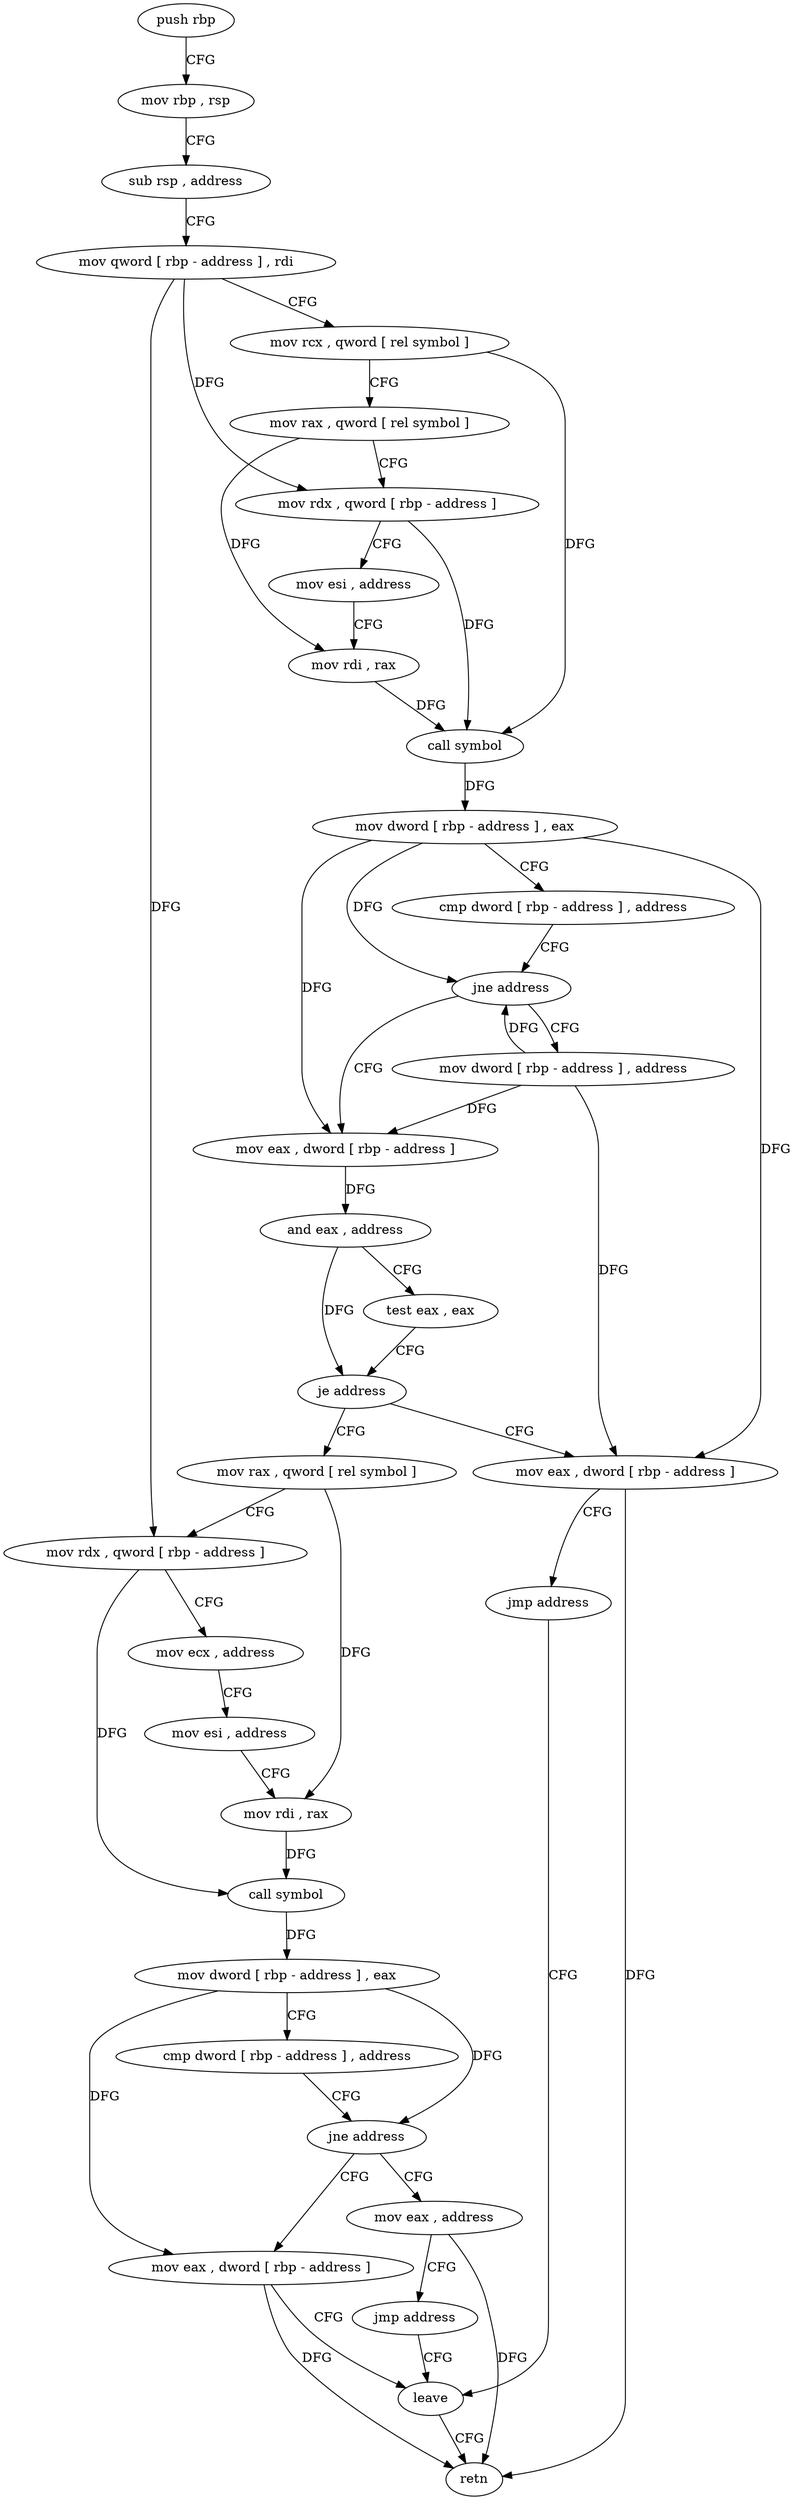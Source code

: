 digraph "func" {
"4205549" [label = "push rbp" ]
"4205550" [label = "mov rbp , rsp" ]
"4205553" [label = "sub rsp , address" ]
"4205557" [label = "mov qword [ rbp - address ] , rdi" ]
"4205561" [label = "mov rcx , qword [ rel symbol ]" ]
"4205568" [label = "mov rax , qword [ rel symbol ]" ]
"4205575" [label = "mov rdx , qword [ rbp - address ]" ]
"4205579" [label = "mov esi , address" ]
"4205584" [label = "mov rdi , rax" ]
"4205587" [label = "call symbol" ]
"4205592" [label = "mov dword [ rbp - address ] , eax" ]
"4205595" [label = "cmp dword [ rbp - address ] , address" ]
"4205599" [label = "jne address" ]
"4205608" [label = "mov eax , dword [ rbp - address ]" ]
"4205601" [label = "mov dword [ rbp - address ] , address" ]
"4205611" [label = "and eax , address" ]
"4205614" [label = "test eax , eax" ]
"4205616" [label = "je address" ]
"4205623" [label = "mov rax , qword [ rel symbol ]" ]
"4205618" [label = "mov eax , dword [ rbp - address ]" ]
"4205630" [label = "mov rdx , qword [ rbp - address ]" ]
"4205634" [label = "mov ecx , address" ]
"4205639" [label = "mov esi , address" ]
"4205644" [label = "mov rdi , rax" ]
"4205647" [label = "call symbol" ]
"4205652" [label = "mov dword [ rbp - address ] , eax" ]
"4205655" [label = "cmp dword [ rbp - address ] , address" ]
"4205659" [label = "jne address" ]
"4205668" [label = "mov eax , dword [ rbp - address ]" ]
"4205661" [label = "mov eax , address" ]
"4205621" [label = "jmp address" ]
"4205671" [label = "leave" ]
"4205666" [label = "jmp address" ]
"4205672" [label = "retn" ]
"4205549" -> "4205550" [ label = "CFG" ]
"4205550" -> "4205553" [ label = "CFG" ]
"4205553" -> "4205557" [ label = "CFG" ]
"4205557" -> "4205561" [ label = "CFG" ]
"4205557" -> "4205575" [ label = "DFG" ]
"4205557" -> "4205630" [ label = "DFG" ]
"4205561" -> "4205568" [ label = "CFG" ]
"4205561" -> "4205587" [ label = "DFG" ]
"4205568" -> "4205575" [ label = "CFG" ]
"4205568" -> "4205584" [ label = "DFG" ]
"4205575" -> "4205579" [ label = "CFG" ]
"4205575" -> "4205587" [ label = "DFG" ]
"4205579" -> "4205584" [ label = "CFG" ]
"4205584" -> "4205587" [ label = "DFG" ]
"4205587" -> "4205592" [ label = "DFG" ]
"4205592" -> "4205595" [ label = "CFG" ]
"4205592" -> "4205599" [ label = "DFG" ]
"4205592" -> "4205608" [ label = "DFG" ]
"4205592" -> "4205618" [ label = "DFG" ]
"4205595" -> "4205599" [ label = "CFG" ]
"4205599" -> "4205608" [ label = "CFG" ]
"4205599" -> "4205601" [ label = "CFG" ]
"4205608" -> "4205611" [ label = "DFG" ]
"4205601" -> "4205608" [ label = "DFG" ]
"4205601" -> "4205599" [ label = "DFG" ]
"4205601" -> "4205618" [ label = "DFG" ]
"4205611" -> "4205614" [ label = "CFG" ]
"4205611" -> "4205616" [ label = "DFG" ]
"4205614" -> "4205616" [ label = "CFG" ]
"4205616" -> "4205623" [ label = "CFG" ]
"4205616" -> "4205618" [ label = "CFG" ]
"4205623" -> "4205630" [ label = "CFG" ]
"4205623" -> "4205644" [ label = "DFG" ]
"4205618" -> "4205621" [ label = "CFG" ]
"4205618" -> "4205672" [ label = "DFG" ]
"4205630" -> "4205634" [ label = "CFG" ]
"4205630" -> "4205647" [ label = "DFG" ]
"4205634" -> "4205639" [ label = "CFG" ]
"4205639" -> "4205644" [ label = "CFG" ]
"4205644" -> "4205647" [ label = "DFG" ]
"4205647" -> "4205652" [ label = "DFG" ]
"4205652" -> "4205655" [ label = "CFG" ]
"4205652" -> "4205659" [ label = "DFG" ]
"4205652" -> "4205668" [ label = "DFG" ]
"4205655" -> "4205659" [ label = "CFG" ]
"4205659" -> "4205668" [ label = "CFG" ]
"4205659" -> "4205661" [ label = "CFG" ]
"4205668" -> "4205671" [ label = "CFG" ]
"4205668" -> "4205672" [ label = "DFG" ]
"4205661" -> "4205666" [ label = "CFG" ]
"4205661" -> "4205672" [ label = "DFG" ]
"4205621" -> "4205671" [ label = "CFG" ]
"4205671" -> "4205672" [ label = "CFG" ]
"4205666" -> "4205671" [ label = "CFG" ]
}
